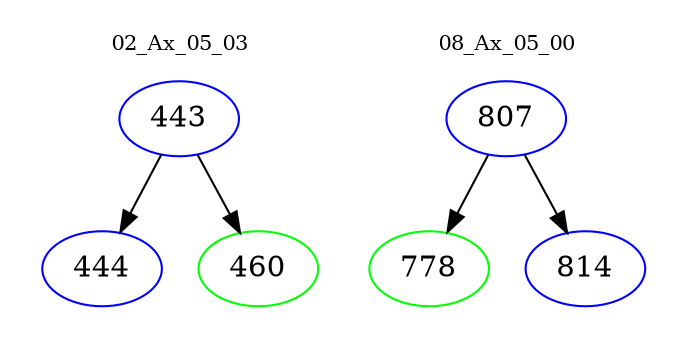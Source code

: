 digraph{
subgraph cluster_0 {
color = white
label = "02_Ax_05_03";
fontsize=10;
T0_443 [label="443", color="blue"]
T0_443 -> T0_444 [color="black"]
T0_444 [label="444", color="blue"]
T0_443 -> T0_460 [color="black"]
T0_460 [label="460", color="green"]
}
subgraph cluster_1 {
color = white
label = "08_Ax_05_00";
fontsize=10;
T1_807 [label="807", color="blue"]
T1_807 -> T1_778 [color="black"]
T1_778 [label="778", color="green"]
T1_807 -> T1_814 [color="black"]
T1_814 [label="814", color="blue"]
}
}
